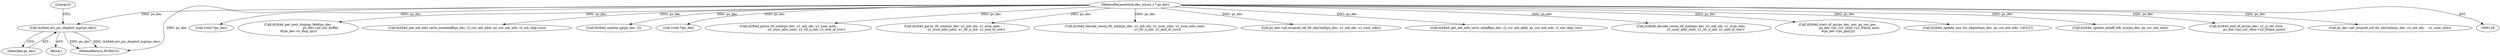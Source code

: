 digraph "0_Android_4a524d3a8ae9aa20c36430008e6bd429443f8f1d_1@pointer" {
"1000205" [label="(Call,ih264d_err_pic_dispbuf_mgr(ps_dec))"];
"1000130" [label="(MethodParameterIn,dec_struct_t * ps_dec)"];
"1000412" [label="(Call,(void *)ps_dec)"];
"1000357" [label="(Call,ih264d_get_next_display_field(ps_dec,\n                                              ps_dec->ps_out_buffer,\n &(ps_dec->s_disp_op)))"];
"1000991" [label="(Call,ih264d_get_mb_info_cavlc_nonmbaff(ps_dec, i2_cur_mb_addr, ps_cur_mb_info, i2_mb_skip_run))"];
"1000206" [label="(Identifier,ps_dec)"];
"1000204" [label="(Block,)"];
"1000887" [label="(Call,ih264d_update_qp(ps_dec, 0))"];
"1000456" [label="(Call,(void *)ps_dec)"];
"1001171" [label="(Call,ih264d_parse_tfr_nmb(ps_dec, u1_mb_idx, u1_num_mbs,\n                                     u1_num_mbs_next, u1_tfr_n_mb, u1_end_of_row))"];
"1000205" [label="(Call,ih264d_err_pic_dispbuf_mgr(ps_dec))"];
"1001278" [label="(MethodReturn,WORD32)"];
"1000130" [label="(MethodParameterIn,dec_struct_t * ps_dec)"];
"1000631" [label="(Call,ih264d_parse_tfr_nmb(ps_dec, u1_mb_idx, u1_num_mbs,\n                            u1_num_mbs_next, u1_tfr_n_mb, u1_end_of_row))"];
"1001185" [label="(Call,ih264d_decode_recon_tfr_nmb(ps_dec, u1_mb_idx, u1_num_mbs, u1_num_mbs_next,\n                                             u1_tfr_n_mb, u1_end_of_row))"];
"1001147" [label="(Call,ps_dec->pf_mvpred_ref_tfr_nby2mb(ps_dec, u1_mb_idx, u1_num_mbs))"];
"1000985" [label="(Call,ih264d_get_mb_info_cavlc_mbaff(ps_dec, i2_cur_mb_addr, ps_cur_mb_info, i2_mb_skip_run))"];
"1000645" [label="(Call,ih264d_decode_recon_tfr_nmb(ps_dec, u1_mb_idx, u1_num_mbs,\n                             u1_num_mbs_next, u1_tfr_n_mb, u1_end_of_row))"];
"1000318" [label="(Call,ih264d_start_of_pic(ps_dec, poc, ps_cur_poc,\n                        ps_dec->ps_cur_slice->u2_frame_num,\n &ps_dec->ps_pps[j]))"];
"1000208" [label="(Literal,0)"];
"1001056" [label="(Call,ih264d_update_nnz_for_skipmb(ps_dec, ps_cur_mb_info, CAVLC))"];
"1001084" [label="(Call,ih264d_update_mbaff_left_nnz(ps_dec, ps_cur_mb_info))"];
"1000227" [label="(Call,ih264d_end_of_pic(ps_dec, u1_is_idr_slice,\n                ps_dec->ps_cur_slice->u2_frame_num))"];
"1000584" [label="(Call,ps_dec->pf_mvpred_ref_tfr_nby2mb(ps_dec, u1_mb_idx,    u1_num_mbs))"];
"1000205" -> "1000204"  [label="AST: "];
"1000205" -> "1000206"  [label="CFG: "];
"1000206" -> "1000205"  [label="AST: "];
"1000208" -> "1000205"  [label="CFG: "];
"1000205" -> "1001278"  [label="DDG: ps_dec"];
"1000205" -> "1001278"  [label="DDG: ih264d_err_pic_dispbuf_mgr(ps_dec)"];
"1000130" -> "1000205"  [label="DDG: ps_dec"];
"1000130" -> "1000129"  [label="AST: "];
"1000130" -> "1001278"  [label="DDG: ps_dec"];
"1000130" -> "1000227"  [label="DDG: ps_dec"];
"1000130" -> "1000318"  [label="DDG: ps_dec"];
"1000130" -> "1000357"  [label="DDG: ps_dec"];
"1000130" -> "1000412"  [label="DDG: ps_dec"];
"1000130" -> "1000456"  [label="DDG: ps_dec"];
"1000130" -> "1000584"  [label="DDG: ps_dec"];
"1000130" -> "1000631"  [label="DDG: ps_dec"];
"1000130" -> "1000645"  [label="DDG: ps_dec"];
"1000130" -> "1000887"  [label="DDG: ps_dec"];
"1000130" -> "1000985"  [label="DDG: ps_dec"];
"1000130" -> "1000991"  [label="DDG: ps_dec"];
"1000130" -> "1001056"  [label="DDG: ps_dec"];
"1000130" -> "1001084"  [label="DDG: ps_dec"];
"1000130" -> "1001147"  [label="DDG: ps_dec"];
"1000130" -> "1001171"  [label="DDG: ps_dec"];
"1000130" -> "1001185"  [label="DDG: ps_dec"];
}
